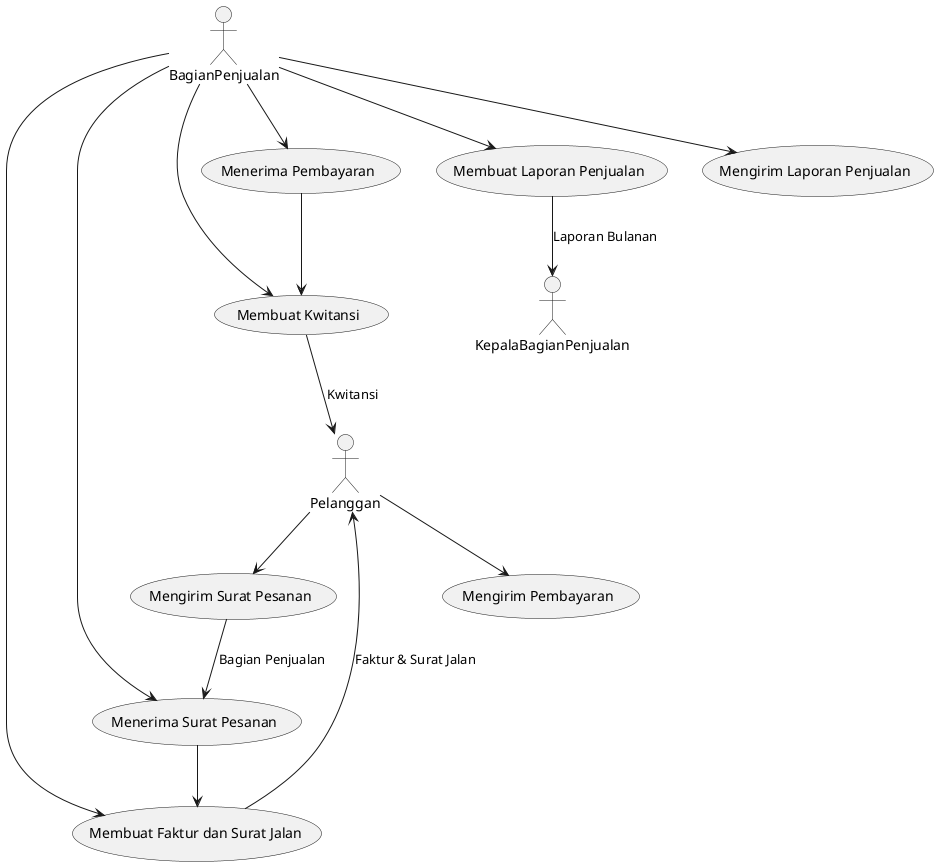 @startuml

actor Pelanggan as P
actor KepalaBagianPenjualan as KBP
actor BagianPenjualan as BP

P --> (Mengirim Surat Pesanan)
(Mengirim Surat Pesanan) --> (Menerima Surat Pesanan) : Bagian Penjualan
BP --> (Menerima Surat Pesanan)
(Menerima Surat Pesanan) --> (Membuat Faktur dan Surat Jalan)
BP --> (Membuat Faktur dan Surat Jalan)
(Membuat Faktur dan Surat Jalan) --> P : Faktur & Surat Jalan

P --> (Mengirim Pembayaran)
BP --> (Menerima Pembayaran)
(Menerima Pembayaran) --> (Membuat Kwitansi)
BP --> (Membuat Kwitansi)
(Membuat Kwitansi) --> P : Kwitansi

BP --> (Membuat Laporan Penjualan)
(Membuat Laporan Penjualan) --> KBP : Laporan Bulanan
BP --> (Mengirim Laporan Penjualan)

@enduml
